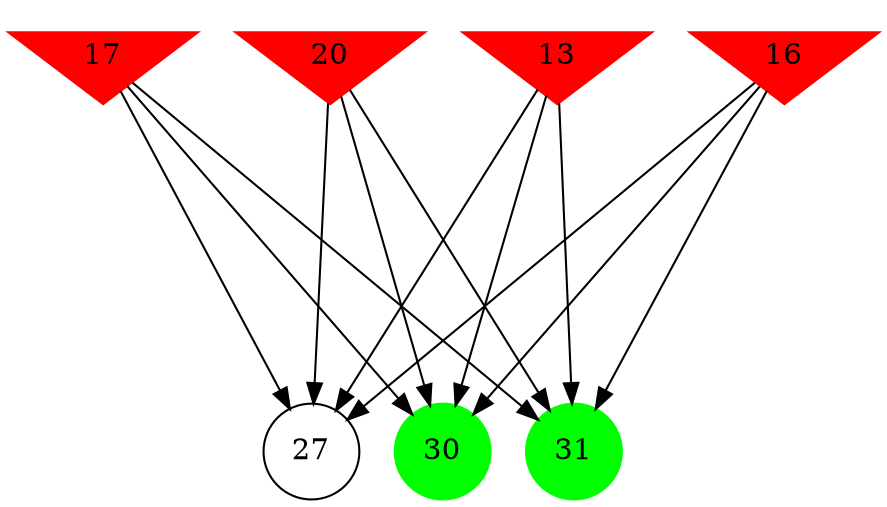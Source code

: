 digraph brain {
	ranksep=2.0;
	13 [shape=invtriangle,style=filled,color=red];
	16 [shape=invtriangle,style=filled,color=red];
	17 [shape=invtriangle,style=filled,color=red];
	20 [shape=invtriangle,style=filled,color=red];
	27 [shape=circle,color=black];
	30 [shape=circle,style=filled,color=green];
	31 [shape=circle,style=filled,color=green];
	13	->	27;
	13	->	31;
	13	->	30;
	20	->	27;
	20	->	31;
	20	->	30;
	17	->	27;
	17	->	31;
	17	->	30;
	16	->	27;
	16	->	31;
	16	->	30;
	{ rank=same; 13; 16; 17; 20; }
	{ rank=same; 27; }
	{ rank=same; 30; 31; }
}
